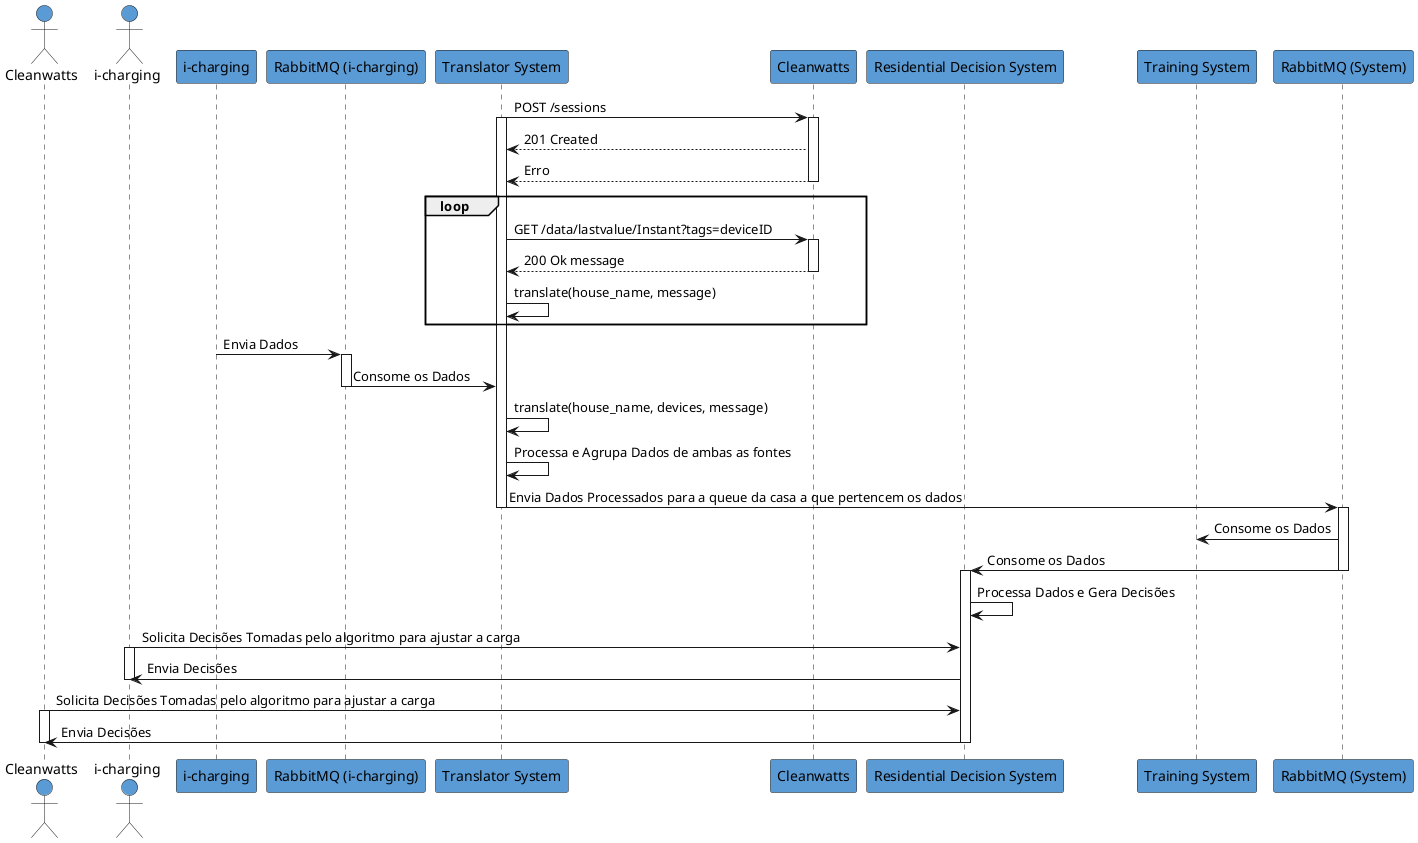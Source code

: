 @startuml LVL1
!define COLOR #5B9BD5

actor "Cleanwatts" as CWCliente COLOR
actor "i-charging" as ICCliente COLOR
participant "i-charging" as ICharging COLOR
participant "RabbitMQ (i-charging)" as RabbitIC COLOR
participant "Translator System" as SistemaTRANS COLOR
participant "Cleanwatts" as Cleanwatts COLOR
participant "Residential Decision System" as SistemaRD COLOR
participant "Training System" as SistemaTRAIN COLOR
participant "RabbitMQ (System)" as RabbitSYS COLOR

SistemaTRANS -> Cleanwatts : POST /sessions
activate SistemaTRANS
activate Cleanwatts
Cleanwatts --> SistemaTRANS : 201 Created
Cleanwatts --> SistemaTRANS : Erro
deactivate Cleanwatts

loop
    SistemaTRANS -> Cleanwatts : GET /data/lastvalue/Instant?tags=deviceID
    activate Cleanwatts
    Cleanwatts --> SistemaTRANS : 200 Ok message
    deactivate Cleanwatts
    SistemaTRANS -> SistemaTRANS : translate(house_name, message)
end

ICharging -> RabbitIC : Envia Dados

activate RabbitIC
RabbitIC -> SistemaTRANS : Consome os Dados
deactivate RabbitIC

SistemaTRANS -> SistemaTRANS : translate(house_name, devices, message)
SistemaTRANS -> SistemaTRANS : Processa e Agrupa Dados de ambas as fontes

SistemaTRANS -> RabbitSYS : Envia Dados Processados para a queue da casa a que pertencem os dados
deactivate SistemaTRANS
activate RabbitSYS

RabbitSYS -> SistemaTRAIN : Consome os Dados
RabbitSYS -> SistemaRD : Consome os Dados
deactivate RabbitSYS

activate SistemaRD

SistemaRD -> SistemaRD : Processa Dados e Gera Decisões


ICCliente -> SistemaRD : Solicita Decisões Tomadas pelo algoritmo para ajustar a carga
activate ICCliente
SistemaRD -> ICCliente : Envia Decisões
deactivate ICCliente

CWCliente -> SistemaRD : Solicita Decisões Tomadas pelo algoritmo para ajustar a carga
activate CWCliente
SistemaRD -> CWCliente : Envia Decisões
deactivate CWCliente

deactivate SistemaRD

@enduml

